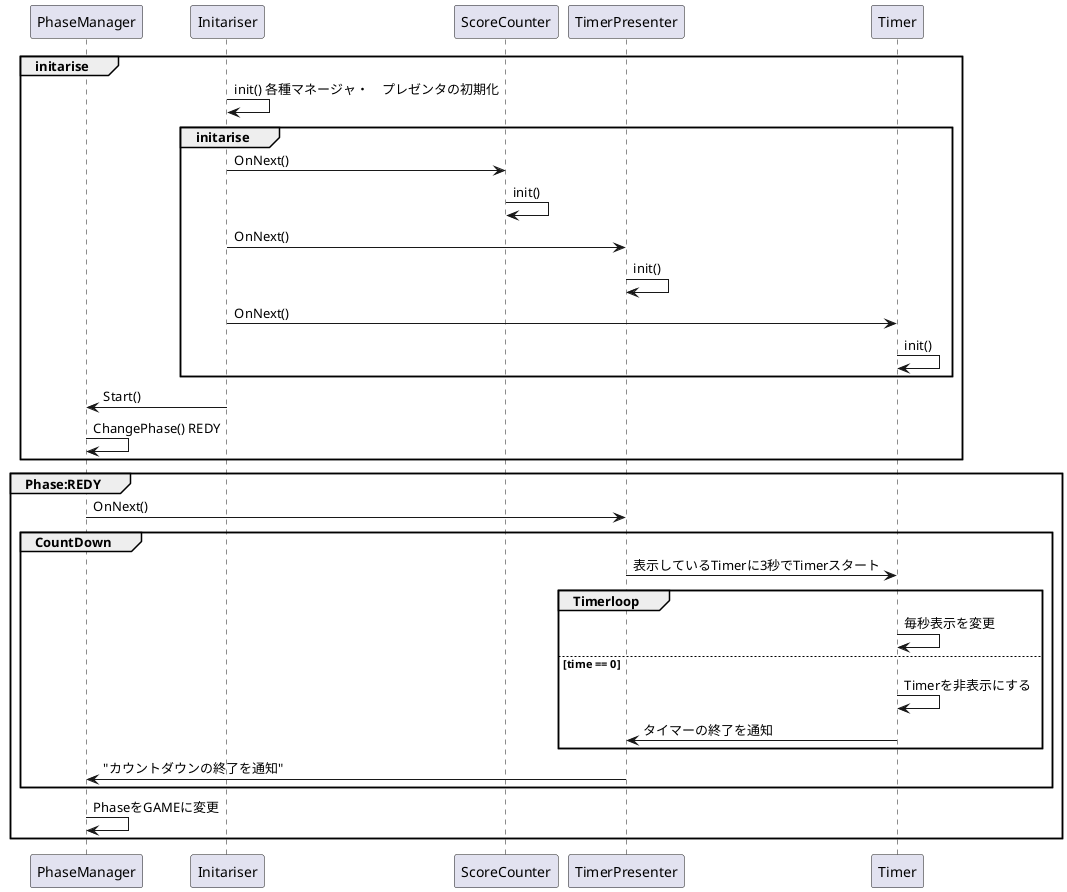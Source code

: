 @startuml GameScene
    participant PhaseManager
    participant Initariser
    participant ScoreCounter
    participant TimerPresenter
    participant Timer

    group initarise 
        Initariser -> Initariser:init() 各種マネージャ・　プレゼンタの初期化
        group initarise
            Initariser -> ScoreCounter:OnNext()
            ScoreCounter -> ScoreCounter:init()

            Initariser -> TimerPresenter:OnNext()
            TimerPresenter -> TimerPresenter:init()

            Initariser -> Timer:OnNext()
            Timer -> Timer:init()
        end
        Initariser -> PhaseManager : Start()
        PhaseManager -> PhaseManager : ChangePhase() REDY
    end

    group Phase:REDY
        PhaseManager -> TimerPresenter:OnNext()
        group CountDown
            TimerPresenter -> Timer:表示しているTimerに3秒でTimerスタート
            group Timerloop
                Timer -> Timer:毎秒表示を変更
                else time == 0
                Timer -> Timer : Timerを非表示にする
                Timer -> TimerPresenter:タイマーの終了を通知
            end
            TimerPresenter -> PhaseManager:"カウントダウンの終了を通知"
        end
        PhaseManager -> PhaseManager:PhaseをGAMEに変更
    end


@enduml